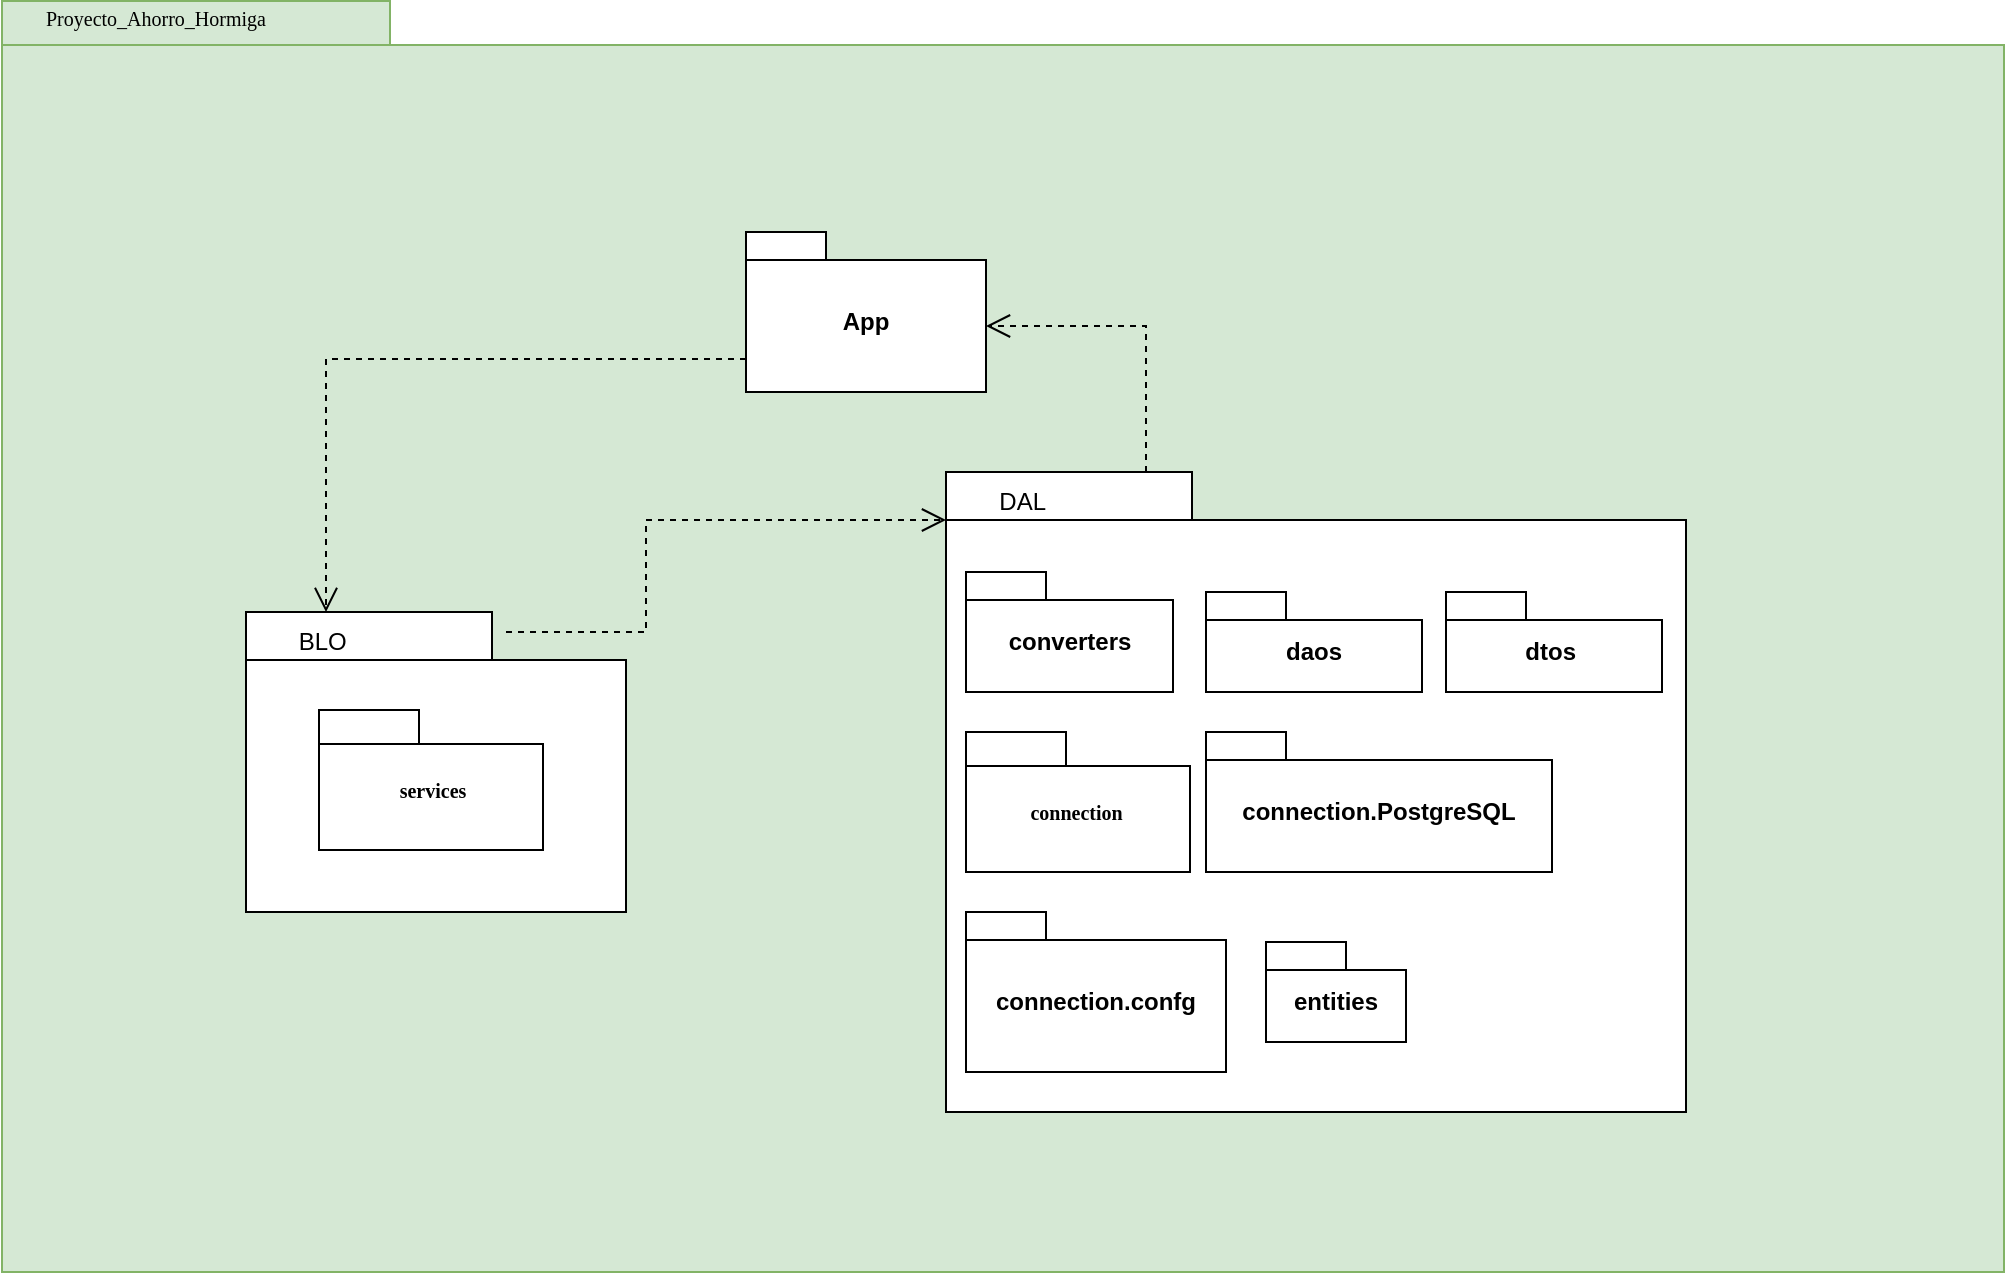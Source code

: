 <mxfile version="25.0.3">
  <diagram name="Page-1" id="b5b7bab2-c9e2-2cf4-8b2a-24fd1a2a6d21">
    <mxGraphModel dx="1605" dy="865" grid="1" gridSize="10" guides="1" tooltips="1" connect="1" arrows="1" fold="1" page="1" pageScale="1" pageWidth="827" pageHeight="1169" background="none" math="0" shadow="0">
      <root>
        <mxCell id="0" />
        <mxCell id="1" parent="0" />
        <mxCell id="6e0c8c40b5770093-72" value="" style="shape=folder;fontStyle=1;spacingTop=10;tabWidth=194;tabHeight=22;tabPosition=left;html=1;rounded=0;shadow=0;comic=0;labelBackgroundColor=none;strokeWidth=1;fillColor=#d5e8d4;fontFamily=Verdana;fontSize=10;align=center;strokeColor=#82b366;" parent="1" vertex="1">
          <mxGeometry x="308" y="114.5" width="1001" height="635.5" as="geometry" />
        </mxCell>
        <mxCell id="6e0c8c40b5770093-73" value="Proyecto_Ahorro_Hormiga" style="text;html=1;align=left;verticalAlign=top;spacingTop=-4;fontSize=10;fontFamily=Verdana" parent="1" vertex="1">
          <mxGeometry x="327.5" y="114.5" width="130" height="20" as="geometry" />
        </mxCell>
        <mxCell id="8hcRl35fw6gC15tIrMHj-1" value="App" style="shape=folder;fontStyle=1;spacingTop=10;tabWidth=40;tabHeight=14;tabPosition=left;html=1;whiteSpace=wrap;" vertex="1" parent="1">
          <mxGeometry x="680" y="230" width="120" height="80" as="geometry" />
        </mxCell>
        <mxCell id="8hcRl35fw6gC15tIrMHj-20" value="" style="shape=folder;fontStyle=1;spacingTop=10;tabWidth=123;tabHeight=24;tabPosition=left;html=1;rounded=0;shadow=0;comic=0;labelBackgroundColor=none;strokeColor=#000000;strokeWidth=1;fillColor=#ffffff;fontFamily=Verdana;fontSize=10;fontColor=#000000;align=center;" vertex="1" parent="1">
          <mxGeometry x="430" y="420" width="190" height="150" as="geometry" />
        </mxCell>
        <mxCell id="8hcRl35fw6gC15tIrMHj-4" value="" style="group" vertex="1" connectable="0" parent="1">
          <mxGeometry x="448.5" y="430" width="280" height="130" as="geometry" />
        </mxCell>
        <mxCell id="8hcRl35fw6gC15tIrMHj-7" value="services" style="shape=folder;fontStyle=1;spacingTop=10;tabWidth=50;tabHeight=17;tabPosition=left;html=1;rounded=0;shadow=0;comic=0;labelBackgroundColor=none;strokeWidth=1;fontFamily=Verdana;fontSize=10;align=center;" vertex="1" parent="8hcRl35fw6gC15tIrMHj-4">
          <mxGeometry x="18" y="39" width="112" height="70" as="geometry" />
        </mxCell>
        <mxCell id="8hcRl35fw6gC15tIrMHj-21" value="BLO&amp;nbsp;" style="text;html=1;align=center;verticalAlign=middle;whiteSpace=wrap;rounded=0;" vertex="1" parent="1">
          <mxGeometry x="440" y="420" width="60" height="30" as="geometry" />
        </mxCell>
        <mxCell id="8hcRl35fw6gC15tIrMHj-26" style="rounded=0;html=1;dashed=1;labelBackgroundColor=none;startFill=0;endArrow=open;endFill=0;endSize=10;fontFamily=Verdana;fontSize=10;edgeStyle=elbowEdgeStyle;exitX=0;exitY=0;exitDx=0;exitDy=63.5;exitPerimeter=0;entryX=0.5;entryY=0;entryDx=0;entryDy=0;" edge="1" parent="1" source="8hcRl35fw6gC15tIrMHj-1" target="8hcRl35fw6gC15tIrMHj-21">
          <mxGeometry relative="1" as="geometry">
            <mxPoint x="537" y="255" as="sourcePoint" />
            <mxPoint x="537" y="331" as="targetPoint" />
            <Array as="points">
              <mxPoint x="470" y="360" />
            </Array>
          </mxGeometry>
        </mxCell>
        <mxCell id="8hcRl35fw6gC15tIrMHj-31" value="" style="shape=folder;fontStyle=1;spacingTop=10;tabWidth=123;tabHeight=24;tabPosition=left;html=1;rounded=0;shadow=0;comic=0;labelBackgroundColor=none;strokeColor=#000000;strokeWidth=1;fillColor=#ffffff;fontFamily=Verdana;fontSize=10;fontColor=#000000;align=center;" vertex="1" parent="1">
          <mxGeometry x="780" y="350" width="370" height="320" as="geometry" />
        </mxCell>
        <mxCell id="8hcRl35fw6gC15tIrMHj-18" value="daos" style="shape=folder;fontStyle=1;spacingTop=10;tabWidth=40;tabHeight=14;tabPosition=left;html=1;whiteSpace=wrap;" vertex="1" parent="1">
          <mxGeometry x="910" y="410" width="108" height="50" as="geometry" />
        </mxCell>
        <mxCell id="8hcRl35fw6gC15tIrMHj-17" value="converters" style="shape=folder;fontStyle=1;spacingTop=10;tabWidth=40;tabHeight=14;tabPosition=left;html=1;whiteSpace=wrap;" vertex="1" parent="1">
          <mxGeometry x="790" y="400" width="103.5" height="60" as="geometry" />
        </mxCell>
        <mxCell id="8hcRl35fw6gC15tIrMHj-29" style="rounded=0;html=1;dashed=1;labelBackgroundColor=none;startFill=0;endArrow=open;endFill=0;endSize=10;fontFamily=Verdana;fontSize=10;edgeStyle=elbowEdgeStyle;entryX=0;entryY=0;entryDx=120;entryDy=47;entryPerimeter=0;" edge="1" parent="1" target="8hcRl35fw6gC15tIrMHj-1">
          <mxGeometry relative="1" as="geometry">
            <mxPoint x="880" y="350" as="sourcePoint" />
            <mxPoint x="893.5" y="210" as="targetPoint" />
            <Array as="points">
              <mxPoint x="880" y="330" />
            </Array>
          </mxGeometry>
        </mxCell>
        <mxCell id="8hcRl35fw6gC15tIrMHj-22" value="dtos&amp;nbsp;" style="shape=folder;fontStyle=1;spacingTop=10;tabWidth=40;tabHeight=14;tabPosition=left;html=1;whiteSpace=wrap;" vertex="1" parent="1">
          <mxGeometry x="1030" y="410" width="108" height="50" as="geometry" />
        </mxCell>
        <mxCell id="8hcRl35fw6gC15tIrMHj-32" value="DAL&amp;nbsp;" style="text;html=1;align=center;verticalAlign=middle;whiteSpace=wrap;rounded=0;" vertex="1" parent="1">
          <mxGeometry x="790" y="350" width="60" height="30" as="geometry" />
        </mxCell>
        <mxCell id="8hcRl35fw6gC15tIrMHj-33" style="rounded=0;html=1;dashed=1;labelBackgroundColor=none;startFill=0;endArrow=open;endFill=0;endSize=10;fontFamily=Verdana;fontSize=10;edgeStyle=elbowEdgeStyle;entryX=0;entryY=0;entryDx=0;entryDy=24;entryPerimeter=0;" edge="1" parent="1" target="8hcRl35fw6gC15tIrMHj-31">
          <mxGeometry relative="1" as="geometry">
            <mxPoint x="560" y="430" as="sourcePoint" />
            <mxPoint x="810" y="287" as="targetPoint" />
            <Array as="points">
              <mxPoint x="630" y="410" />
            </Array>
          </mxGeometry>
        </mxCell>
        <mxCell id="8hcRl35fw6gC15tIrMHj-8" value="connection&amp;nbsp;" style="shape=folder;fontStyle=1;spacingTop=10;tabWidth=50;tabHeight=17;tabPosition=left;html=1;rounded=0;shadow=0;comic=0;labelBackgroundColor=none;strokeWidth=1;fontFamily=Verdana;fontSize=10;align=center;" vertex="1" parent="1">
          <mxGeometry x="790" y="480" width="112" height="70" as="geometry" />
        </mxCell>
        <mxCell id="8hcRl35fw6gC15tIrMHj-9" value="connection.PostgreSQL" style="shape=folder;fontStyle=1;spacingTop=10;tabWidth=40;tabHeight=14;tabPosition=left;html=1;whiteSpace=wrap;" vertex="1" parent="1">
          <mxGeometry x="910" y="480" width="173" height="70" as="geometry" />
        </mxCell>
        <mxCell id="8hcRl35fw6gC15tIrMHj-12" value="connection.confg" style="shape=folder;fontStyle=1;spacingTop=10;tabWidth=40;tabHeight=14;tabPosition=left;html=1;whiteSpace=wrap;" vertex="1" parent="1">
          <mxGeometry x="790" y="570" width="130" height="80" as="geometry" />
        </mxCell>
        <mxCell id="8hcRl35fw6gC15tIrMHj-23" value="entities" style="shape=folder;fontStyle=1;spacingTop=10;tabWidth=40;tabHeight=14;tabPosition=left;html=1;whiteSpace=wrap;" vertex="1" parent="1">
          <mxGeometry x="940" y="585" width="70" height="50" as="geometry" />
        </mxCell>
      </root>
    </mxGraphModel>
  </diagram>
</mxfile>
